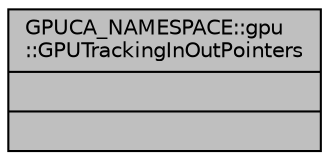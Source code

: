 digraph "GPUCA_NAMESPACE::gpu::GPUTrackingInOutPointers"
{
 // INTERACTIVE_SVG=YES
  bgcolor="transparent";
  edge [fontname="Helvetica",fontsize="10",labelfontname="Helvetica",labelfontsize="10"];
  node [fontname="Helvetica",fontsize="10",shape=record];
  Node1 [label="{GPUCA_NAMESPACE::gpu\l::GPUTrackingInOutPointers\n||}",height=0.2,width=0.4,color="black", fillcolor="grey75", style="filled", fontcolor="black"];
}
